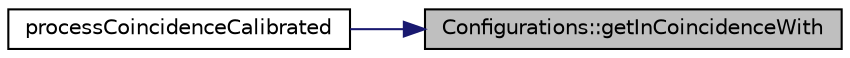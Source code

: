 digraph "Configurations::getInCoincidenceWith"
{
 // LATEX_PDF_SIZE
  edge [fontname="Helvetica",fontsize="10",labelfontname="Helvetica",labelfontsize="10"];
  node [fontname="Helvetica",fontsize="10",shape=record];
  rankdir="RL";
  Node1 [label="Configurations::getInCoincidenceWith",height=0.2,width=0.4,color="black", fillcolor="grey75", style="filled", fontcolor="black",tooltip=" "];
  Node1 -> Node2 [dir="back",color="midnightblue",fontsize="10",style="solid"];
  Node2 [label="processCoincidenceCalibrated",height=0.2,width=0.4,color="black", fillcolor="white", style="filled",URL="$processCoincidenceCalibrated_8C.html#a748ee948a3f747d4d367125fbfd01f96",tooltip=" "];
}
